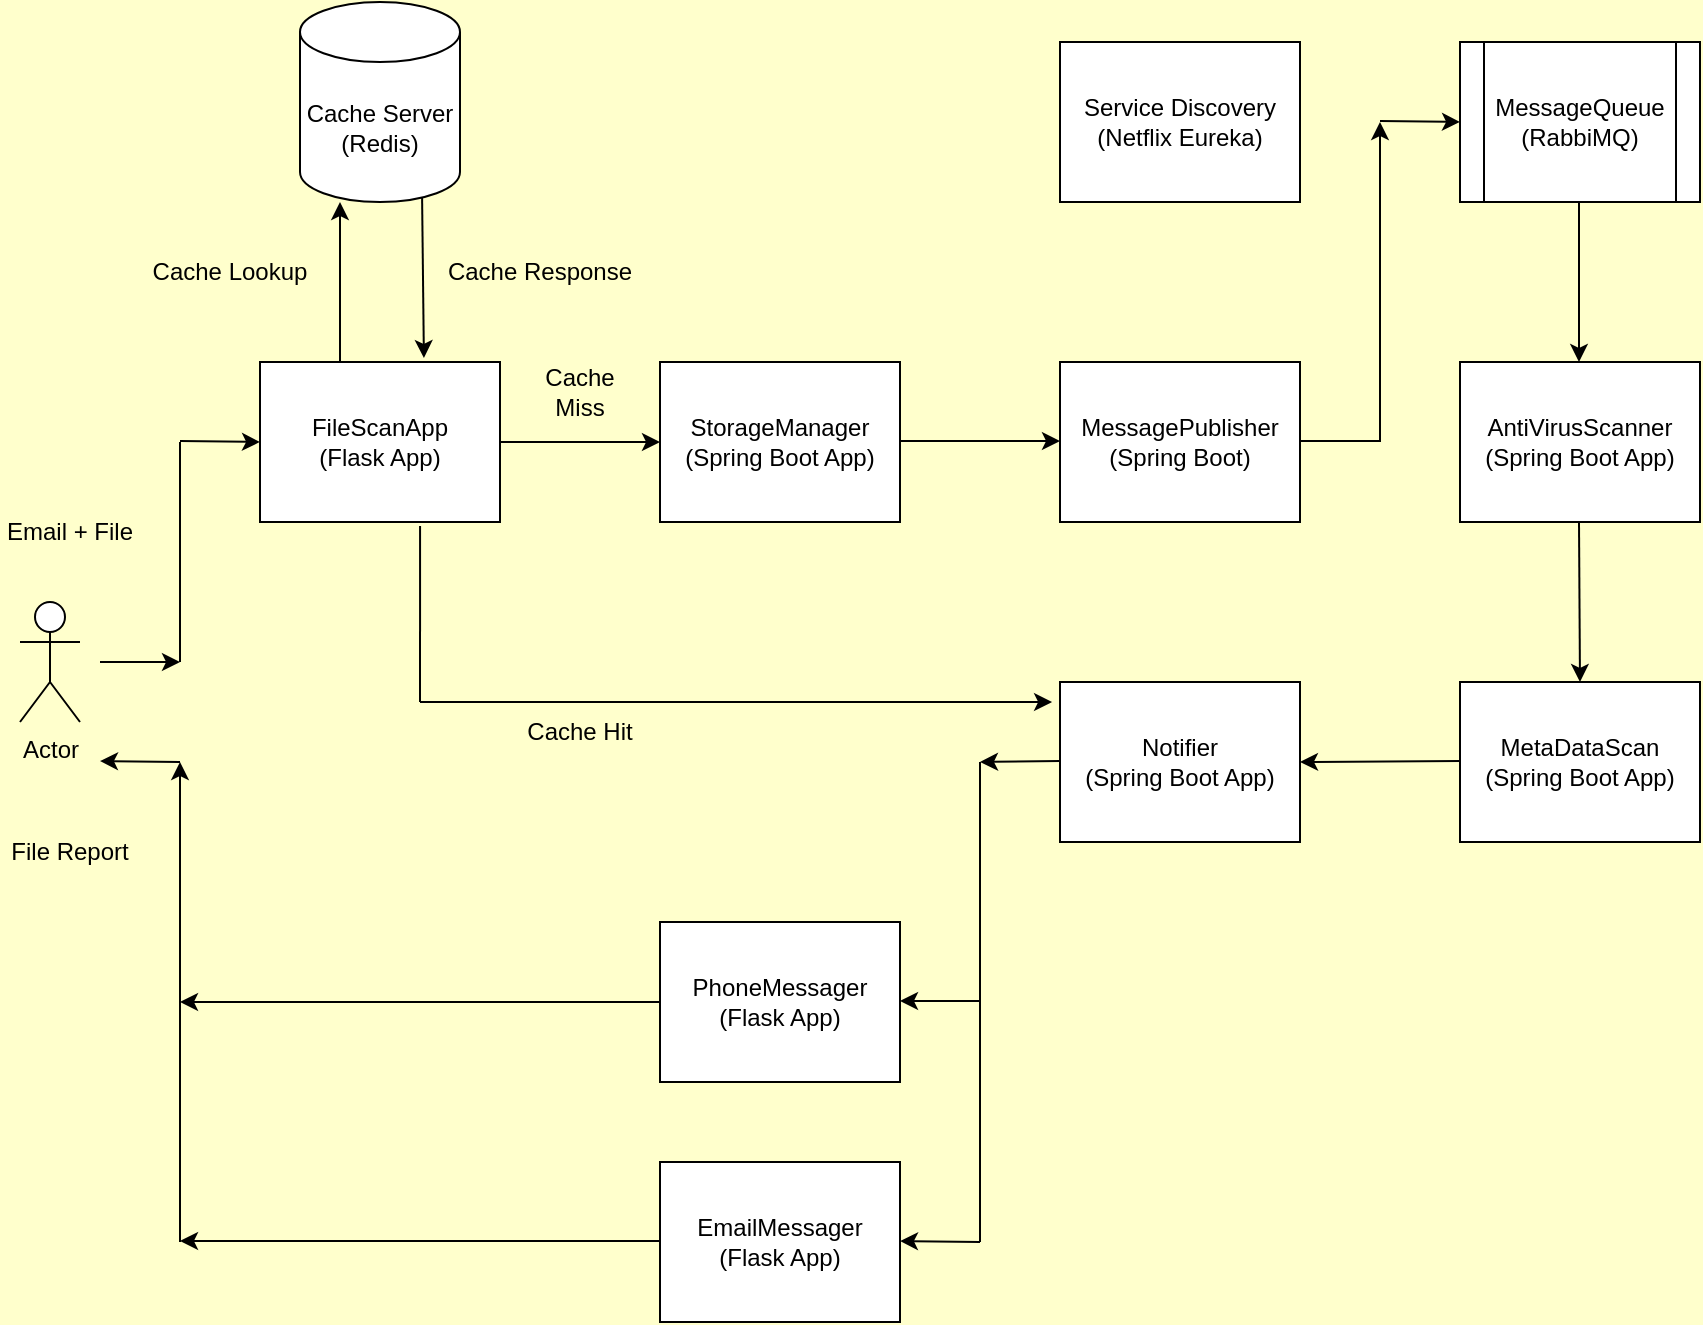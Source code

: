 <mxfile version="17.4.3" type="device"><diagram id="ke3KwAMKKM6LB2yAYaG2" name="Page-1"><mxGraphModel dx="1242" dy="673" grid="0" gridSize="10" guides="1" tooltips="1" connect="1" arrows="1" fold="1" page="0" pageScale="1" pageWidth="850" pageHeight="1100" background="#FFFFCC" math="0" shadow="0"><root><mxCell id="0"/><mxCell id="1" parent="0"/><mxCell id="9_fgWjNr8ipoLB58i0eO-1" value="FileScanApp&lt;br&gt;(Flask App)" style="rounded=0;whiteSpace=wrap;html=1;" vertex="1" parent="1"><mxGeometry x="80" y="240" width="120" height="80" as="geometry"/></mxCell><mxCell id="9_fgWjNr8ipoLB58i0eO-2" value="Cache Server&lt;br&gt;(Redis)" style="shape=cylinder3;whiteSpace=wrap;html=1;boundedLbl=1;backgroundOutline=1;size=15;" vertex="1" parent="1"><mxGeometry x="100" y="60" width="80" height="100" as="geometry"/></mxCell><mxCell id="9_fgWjNr8ipoLB58i0eO-3" value="Notifier&lt;br&gt;(Spring Boot App)" style="rounded=0;whiteSpace=wrap;html=1;" vertex="1" parent="1"><mxGeometry x="480" y="400" width="120" height="80" as="geometry"/></mxCell><mxCell id="9_fgWjNr8ipoLB58i0eO-4" value="StorageManager&lt;br&gt;(Spring Boot App)" style="rounded=0;whiteSpace=wrap;html=1;" vertex="1" parent="1"><mxGeometry x="280" y="240" width="120" height="80" as="geometry"/></mxCell><mxCell id="9_fgWjNr8ipoLB58i0eO-5" value="MessagePublisher&lt;br&gt;(Spring Boot)" style="rounded=0;whiteSpace=wrap;html=1;" vertex="1" parent="1"><mxGeometry x="480" y="240" width="120" height="80" as="geometry"/></mxCell><mxCell id="9_fgWjNr8ipoLB58i0eO-6" value="AntiVirusScanner&lt;br&gt;(Spring Boot App)" style="rounded=0;whiteSpace=wrap;html=1;" vertex="1" parent="1"><mxGeometry x="680" y="240" width="120" height="80" as="geometry"/></mxCell><mxCell id="9_fgWjNr8ipoLB58i0eO-7" value="MetaDataScan&lt;br&gt;(Spring Boot App)" style="rounded=0;whiteSpace=wrap;html=1;" vertex="1" parent="1"><mxGeometry x="680" y="400" width="120" height="80" as="geometry"/></mxCell><mxCell id="9_fgWjNr8ipoLB58i0eO-9" value="Service Discovery&lt;br&gt;(Netflix Eureka)" style="rounded=0;whiteSpace=wrap;html=1;" vertex="1" parent="1"><mxGeometry x="480" y="80" width="120" height="80" as="geometry"/></mxCell><mxCell id="9_fgWjNr8ipoLB58i0eO-10" value="PhoneMessager&lt;br&gt;(Flask App)" style="rounded=0;whiteSpace=wrap;html=1;" vertex="1" parent="1"><mxGeometry x="280" y="520" width="120" height="80" as="geometry"/></mxCell><mxCell id="9_fgWjNr8ipoLB58i0eO-11" value="EmailMessager&lt;br&gt;(Flask App)" style="rounded=0;whiteSpace=wrap;html=1;" vertex="1" parent="1"><mxGeometry x="280" y="640" width="120" height="80" as="geometry"/></mxCell><mxCell id="9_fgWjNr8ipoLB58i0eO-12" value="" style="endArrow=classic;html=1;rounded=0;" edge="1" parent="1"><mxGeometry width="50" height="50" relative="1" as="geometry"><mxPoint x="120" y="240" as="sourcePoint"/><mxPoint x="120" y="160" as="targetPoint"/></mxGeometry></mxCell><mxCell id="9_fgWjNr8ipoLB58i0eO-13" value="" style="endArrow=classic;html=1;rounded=0;exitX=0.763;exitY=0.975;exitDx=0;exitDy=0;exitPerimeter=0;entryX=0.683;entryY=-0.025;entryDx=0;entryDy=0;entryPerimeter=0;" edge="1" parent="1" source="9_fgWjNr8ipoLB58i0eO-2" target="9_fgWjNr8ipoLB58i0eO-1"><mxGeometry width="50" height="50" relative="1" as="geometry"><mxPoint x="160" y="170" as="sourcePoint"/><mxPoint x="161" y="230" as="targetPoint"/></mxGeometry></mxCell><mxCell id="9_fgWjNr8ipoLB58i0eO-14" value="" style="endArrow=classic;html=1;rounded=0;entryX=0;entryY=0.5;entryDx=0;entryDy=0;" edge="1" parent="1" target="9_fgWjNr8ipoLB58i0eO-4"><mxGeometry width="50" height="50" relative="1" as="geometry"><mxPoint x="200" y="280" as="sourcePoint"/><mxPoint x="250" y="230" as="targetPoint"/></mxGeometry></mxCell><mxCell id="9_fgWjNr8ipoLB58i0eO-15" value="" style="endArrow=classic;html=1;rounded=0;" edge="1" parent="1"><mxGeometry width="50" height="50" relative="1" as="geometry"><mxPoint x="400" y="279.5" as="sourcePoint"/><mxPoint x="480" y="279.5" as="targetPoint"/></mxGeometry></mxCell><mxCell id="9_fgWjNr8ipoLB58i0eO-16" value="" style="endArrow=classic;html=1;rounded=0;" edge="1" parent="1"><mxGeometry width="50" height="50" relative="1" as="geometry"><mxPoint x="640" y="280" as="sourcePoint"/><mxPoint x="640" y="120" as="targetPoint"/></mxGeometry></mxCell><mxCell id="9_fgWjNr8ipoLB58i0eO-17" value="" style="endArrow=classic;html=1;rounded=0;entryX=0.5;entryY=0;entryDx=0;entryDy=0;" edge="1" parent="1" target="9_fgWjNr8ipoLB58i0eO-7"><mxGeometry width="50" height="50" relative="1" as="geometry"><mxPoint x="739.5" y="320" as="sourcePoint"/><mxPoint x="739.5" y="370" as="targetPoint"/></mxGeometry></mxCell><mxCell id="9_fgWjNr8ipoLB58i0eO-18" value="" style="endArrow=classic;html=1;rounded=0;" edge="1" parent="1"><mxGeometry width="50" height="50" relative="1" as="geometry"><mxPoint x="680" y="439.5" as="sourcePoint"/><mxPoint x="600" y="440" as="targetPoint"/></mxGeometry></mxCell><mxCell id="9_fgWjNr8ipoLB58i0eO-19" value="Actor" style="shape=umlActor;verticalLabelPosition=bottom;verticalAlign=top;html=1;outlineConnect=0;" vertex="1" parent="1"><mxGeometry x="-40" y="360" width="30" height="60" as="geometry"/></mxCell><mxCell id="9_fgWjNr8ipoLB58i0eO-20" value="" style="endArrow=classic;html=1;rounded=0;" edge="1" parent="1"><mxGeometry width="50" height="50" relative="1" as="geometry"><mxPoint x="480" y="439.5" as="sourcePoint"/><mxPoint x="440" y="440" as="targetPoint"/></mxGeometry></mxCell><mxCell id="9_fgWjNr8ipoLB58i0eO-21" value="" style="endArrow=none;html=1;rounded=0;" edge="1" parent="1"><mxGeometry width="50" height="50" relative="1" as="geometry"><mxPoint x="440" y="560" as="sourcePoint"/><mxPoint x="440" y="440" as="targetPoint"/></mxGeometry></mxCell><mxCell id="9_fgWjNr8ipoLB58i0eO-22" value="" style="endArrow=classic;html=1;rounded=0;" edge="1" parent="1"><mxGeometry width="50" height="50" relative="1" as="geometry"><mxPoint x="440" y="559.5" as="sourcePoint"/><mxPoint x="400" y="559.5" as="targetPoint"/></mxGeometry></mxCell><mxCell id="9_fgWjNr8ipoLB58i0eO-23" value="" style="endArrow=none;html=1;rounded=0;" edge="1" parent="1"><mxGeometry width="50" height="50" relative="1" as="geometry"><mxPoint x="440" y="680" as="sourcePoint"/><mxPoint x="440" y="560" as="targetPoint"/></mxGeometry></mxCell><mxCell id="9_fgWjNr8ipoLB58i0eO-24" value="" style="endArrow=classic;html=1;rounded=0;" edge="1" parent="1"><mxGeometry width="50" height="50" relative="1" as="geometry"><mxPoint x="440" y="680" as="sourcePoint"/><mxPoint x="400" y="679.5" as="targetPoint"/></mxGeometry></mxCell><mxCell id="9_fgWjNr8ipoLB58i0eO-25" value="" style="endArrow=classic;html=1;rounded=0;" edge="1" parent="1"><mxGeometry width="50" height="50" relative="1" as="geometry"><mxPoint y="390" as="sourcePoint"/><mxPoint x="40" y="390" as="targetPoint"/></mxGeometry></mxCell><mxCell id="9_fgWjNr8ipoLB58i0eO-26" value="" style="endArrow=none;html=1;rounded=0;" edge="1" parent="1"><mxGeometry width="50" height="50" relative="1" as="geometry"><mxPoint x="40" y="390" as="sourcePoint"/><mxPoint x="40" y="280" as="targetPoint"/></mxGeometry></mxCell><mxCell id="9_fgWjNr8ipoLB58i0eO-27" value="" style="endArrow=classic;html=1;rounded=0;" edge="1" parent="1"><mxGeometry width="50" height="50" relative="1" as="geometry"><mxPoint x="40" y="279.5" as="sourcePoint"/><mxPoint x="80" y="280" as="targetPoint"/></mxGeometry></mxCell><mxCell id="9_fgWjNr8ipoLB58i0eO-28" value="" style="endArrow=classic;html=1;rounded=0;" edge="1" parent="1"><mxGeometry width="50" height="50" relative="1" as="geometry"><mxPoint x="40" y="680" as="sourcePoint"/><mxPoint x="40" y="440" as="targetPoint"/></mxGeometry></mxCell><mxCell id="9_fgWjNr8ipoLB58i0eO-29" value="" style="endArrow=classic;html=1;rounded=0;" edge="1" parent="1"><mxGeometry width="50" height="50" relative="1" as="geometry"><mxPoint x="40" y="440" as="sourcePoint"/><mxPoint y="439.5" as="targetPoint"/></mxGeometry></mxCell><mxCell id="9_fgWjNr8ipoLB58i0eO-30" value="" style="endArrow=classic;html=1;rounded=0;exitX=0;exitY=0.5;exitDx=0;exitDy=0;" edge="1" parent="1" source="9_fgWjNr8ipoLB58i0eO-10"><mxGeometry width="50" height="50" relative="1" as="geometry"><mxPoint x="200" y="560" as="sourcePoint"/><mxPoint x="40" y="560" as="targetPoint"/></mxGeometry></mxCell><mxCell id="9_fgWjNr8ipoLB58i0eO-31" value="" style="endArrow=classic;html=1;rounded=0;exitX=0;exitY=0.5;exitDx=0;exitDy=0;" edge="1" parent="1"><mxGeometry width="50" height="50" relative="1" as="geometry"><mxPoint x="280" y="679.5" as="sourcePoint"/><mxPoint x="40" y="679.5" as="targetPoint"/></mxGeometry></mxCell><mxCell id="9_fgWjNr8ipoLB58i0eO-32" value="MessageQueue&lt;br&gt;(RabbiMQ)" style="shape=process;whiteSpace=wrap;html=1;backgroundOutline=1;" vertex="1" parent="1"><mxGeometry x="680" y="80" width="120" height="80" as="geometry"/></mxCell><mxCell id="9_fgWjNr8ipoLB58i0eO-33" value="" style="endArrow=none;html=1;rounded=0;" edge="1" parent="1"><mxGeometry width="50" height="50" relative="1" as="geometry"><mxPoint x="600" y="279.5" as="sourcePoint"/><mxPoint x="640" y="279.5" as="targetPoint"/></mxGeometry></mxCell><mxCell id="9_fgWjNr8ipoLB58i0eO-34" value="" style="endArrow=classic;html=1;rounded=0;" edge="1" parent="1"><mxGeometry width="50" height="50" relative="1" as="geometry"><mxPoint x="640" y="119.5" as="sourcePoint"/><mxPoint x="680" y="120" as="targetPoint"/></mxGeometry></mxCell><mxCell id="9_fgWjNr8ipoLB58i0eO-35" value="" style="endArrow=classic;html=1;rounded=0;" edge="1" parent="1"><mxGeometry width="50" height="50" relative="1" as="geometry"><mxPoint x="739.5" y="160" as="sourcePoint"/><mxPoint x="739.5" y="240" as="targetPoint"/></mxGeometry></mxCell><mxCell id="9_fgWjNr8ipoLB58i0eO-41" value="Cache Hit" style="text;html=1;strokeColor=none;fillColor=none;align=center;verticalAlign=middle;whiteSpace=wrap;rounded=0;" vertex="1" parent="1"><mxGeometry x="210" y="410" width="60" height="30" as="geometry"/></mxCell><mxCell id="9_fgWjNr8ipoLB58i0eO-42" value="Cache Lookup" style="text;html=1;strokeColor=none;fillColor=none;align=center;verticalAlign=middle;whiteSpace=wrap;rounded=0;" vertex="1" parent="1"><mxGeometry x="20" y="180" width="90" height="30" as="geometry"/></mxCell><mxCell id="9_fgWjNr8ipoLB58i0eO-44" value="Cache Response" style="text;html=1;strokeColor=none;fillColor=none;align=center;verticalAlign=middle;whiteSpace=wrap;rounded=0;" vertex="1" parent="1"><mxGeometry x="170" y="180" width="100" height="30" as="geometry"/></mxCell><mxCell id="9_fgWjNr8ipoLB58i0eO-45" value="Cache Miss" style="text;html=1;strokeColor=none;fillColor=none;align=center;verticalAlign=middle;whiteSpace=wrap;rounded=0;" vertex="1" parent="1"><mxGeometry x="210" y="240" width="60" height="30" as="geometry"/></mxCell><mxCell id="9_fgWjNr8ipoLB58i0eO-46" value="" style="endArrow=classic;html=1;rounded=0;entryX=-0.033;entryY=0.125;entryDx=0;entryDy=0;entryPerimeter=0;" edge="1" parent="1" target="9_fgWjNr8ipoLB58i0eO-3"><mxGeometry width="50" height="50" relative="1" as="geometry"><mxPoint x="160" y="410" as="sourcePoint"/><mxPoint x="270" y="410" as="targetPoint"/></mxGeometry></mxCell><mxCell id="9_fgWjNr8ipoLB58i0eO-48" value="" style="endArrow=none;html=1;rounded=0;entryX=0.667;entryY=1.025;entryDx=0;entryDy=0;entryPerimeter=0;" edge="1" parent="1" target="9_fgWjNr8ipoLB58i0eO-1"><mxGeometry width="50" height="50" relative="1" as="geometry"><mxPoint x="160" y="410" as="sourcePoint"/><mxPoint x="210" y="360" as="targetPoint"/></mxGeometry></mxCell><mxCell id="9_fgWjNr8ipoLB58i0eO-49" value="Email + File" style="text;html=1;strokeColor=none;fillColor=none;align=center;verticalAlign=middle;whiteSpace=wrap;rounded=0;" vertex="1" parent="1"><mxGeometry x="-50" y="310" width="70" height="30" as="geometry"/></mxCell><mxCell id="9_fgWjNr8ipoLB58i0eO-50" value="File Report" style="text;html=1;strokeColor=none;fillColor=none;align=center;verticalAlign=middle;whiteSpace=wrap;rounded=0;" vertex="1" parent="1"><mxGeometry x="-50" y="470" width="70" height="30" as="geometry"/></mxCell></root></mxGraphModel></diagram></mxfile>